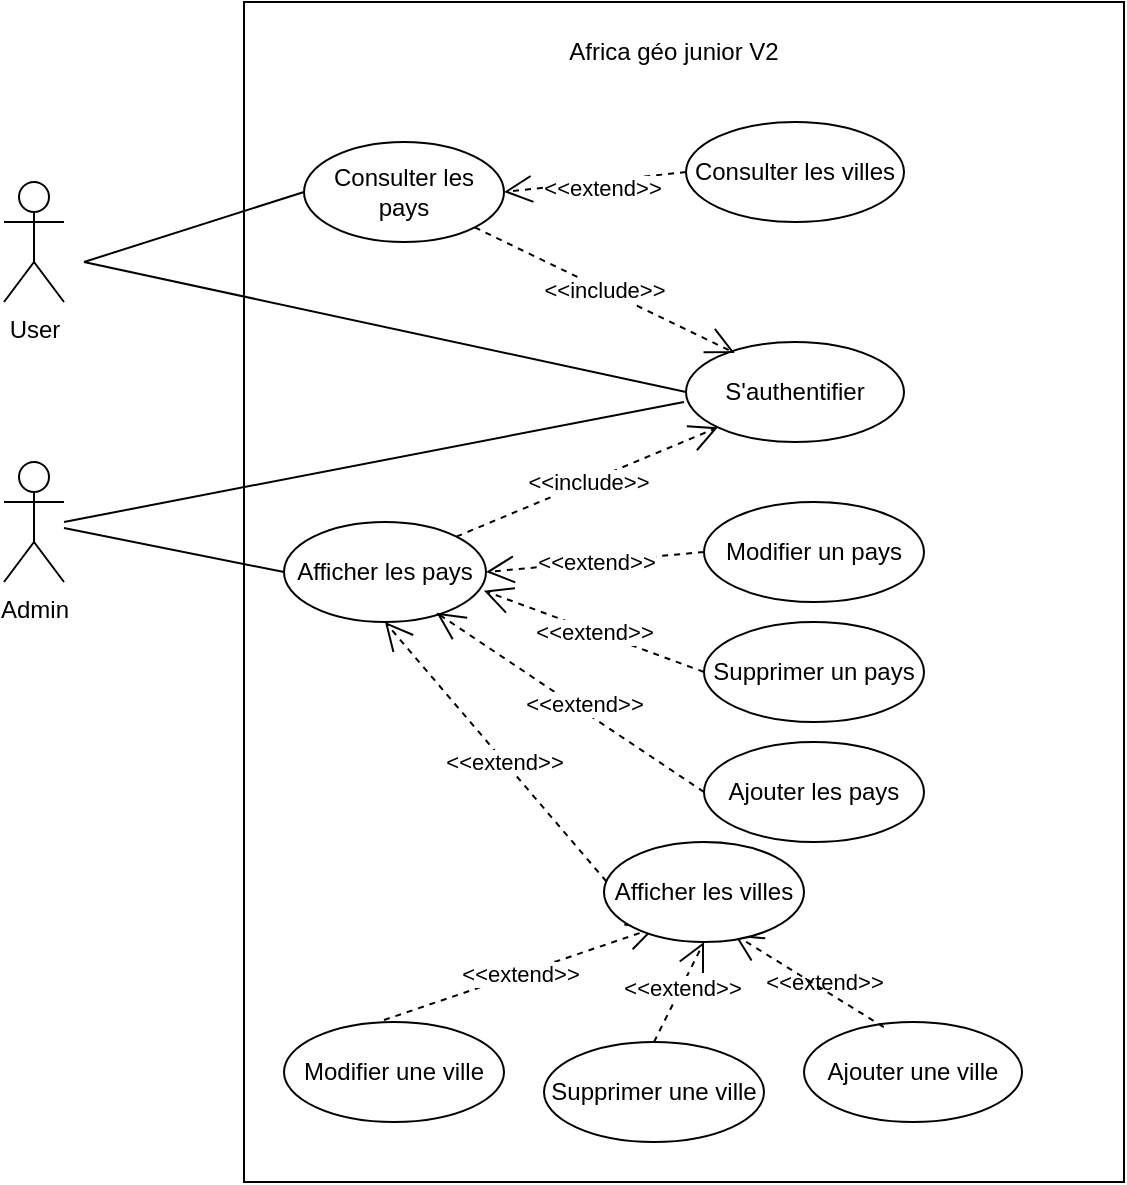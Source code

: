<mxfile version="25.0.3">
  <diagram name="Page-1" id="SwG_BYQVnmV5JpmVGbV5">
    <mxGraphModel dx="1048" dy="607" grid="0" gridSize="10" guides="1" tooltips="1" connect="1" arrows="1" fold="1" page="0" pageScale="1" pageWidth="827" pageHeight="1169" math="0" shadow="0">
      <root>
        <mxCell id="0" />
        <mxCell id="1" parent="0" />
        <mxCell id="YPcBbTrCLu1PFGVpNxhR-8" value="" style="rounded=0;whiteSpace=wrap;html=1;" vertex="1" parent="1">
          <mxGeometry x="200" y="130" width="440" height="590" as="geometry" />
        </mxCell>
        <mxCell id="YPcBbTrCLu1PFGVpNxhR-9" value="Africa géo junior V2" style="text;html=1;align=center;verticalAlign=middle;whiteSpace=wrap;rounded=0;" vertex="1" parent="1">
          <mxGeometry x="350" y="140" width="130" height="30" as="geometry" />
        </mxCell>
        <mxCell id="YPcBbTrCLu1PFGVpNxhR-10" value="User" style="shape=umlActor;verticalLabelPosition=bottom;verticalAlign=top;html=1;outlineConnect=0;" vertex="1" parent="1">
          <mxGeometry x="80" y="220" width="30" height="60" as="geometry" />
        </mxCell>
        <mxCell id="YPcBbTrCLu1PFGVpNxhR-11" value="Admin" style="shape=umlActor;verticalLabelPosition=bottom;verticalAlign=top;html=1;outlineConnect=0;" vertex="1" parent="1">
          <mxGeometry x="80" y="360" width="30" height="60" as="geometry" />
        </mxCell>
        <mxCell id="YPcBbTrCLu1PFGVpNxhR-13" value="S&#39;authentifier" style="ellipse;whiteSpace=wrap;html=1;" vertex="1" parent="1">
          <mxGeometry x="421" y="300" width="109" height="50" as="geometry" />
        </mxCell>
        <mxCell id="YPcBbTrCLu1PFGVpNxhR-14" value="Consulter les pays" style="ellipse;whiteSpace=wrap;html=1;" vertex="1" parent="1">
          <mxGeometry x="230" y="200" width="100" height="50" as="geometry" />
        </mxCell>
        <mxCell id="YPcBbTrCLu1PFGVpNxhR-15" value="Consulter les villes" style="ellipse;whiteSpace=wrap;html=1;" vertex="1" parent="1">
          <mxGeometry x="421" y="190" width="109" height="50" as="geometry" />
        </mxCell>
        <mxCell id="YPcBbTrCLu1PFGVpNxhR-16" value="Afficher les pays" style="ellipse;whiteSpace=wrap;html=1;" vertex="1" parent="1">
          <mxGeometry x="220" y="390" width="101" height="50" as="geometry" />
        </mxCell>
        <mxCell id="YPcBbTrCLu1PFGVpNxhR-17" value="Modifier un pays" style="ellipse;whiteSpace=wrap;html=1;" vertex="1" parent="1">
          <mxGeometry x="430" y="380" width="110" height="50" as="geometry" />
        </mxCell>
        <mxCell id="YPcBbTrCLu1PFGVpNxhR-18" value="Supprimer un pays" style="ellipse;whiteSpace=wrap;html=1;" vertex="1" parent="1">
          <mxGeometry x="430" y="440" width="110" height="50" as="geometry" />
        </mxCell>
        <mxCell id="YPcBbTrCLu1PFGVpNxhR-19" value="Ajouter les pays" style="ellipse;whiteSpace=wrap;html=1;" vertex="1" parent="1">
          <mxGeometry x="430" y="500" width="110" height="50" as="geometry" />
        </mxCell>
        <mxCell id="YPcBbTrCLu1PFGVpNxhR-21" value="Ajouter une ville" style="ellipse;whiteSpace=wrap;html=1;" vertex="1" parent="1">
          <mxGeometry x="480" y="640" width="109" height="50" as="geometry" />
        </mxCell>
        <mxCell id="YPcBbTrCLu1PFGVpNxhR-22" value="Supprimer une ville" style="ellipse;whiteSpace=wrap;html=1;" vertex="1" parent="1">
          <mxGeometry x="350" y="650" width="110" height="50" as="geometry" />
        </mxCell>
        <mxCell id="YPcBbTrCLu1PFGVpNxhR-23" value="Modifier une ville" style="ellipse;whiteSpace=wrap;html=1;" vertex="1" parent="1">
          <mxGeometry x="220" y="640" width="110" height="50" as="geometry" />
        </mxCell>
        <mxCell id="YPcBbTrCLu1PFGVpNxhR-24" value="" style="endArrow=none;html=1;rounded=0;entryX=0;entryY=0.5;entryDx=0;entryDy=0;" edge="1" parent="1" source="YPcBbTrCLu1PFGVpNxhR-11" target="YPcBbTrCLu1PFGVpNxhR-16">
          <mxGeometry width="50" height="50" relative="1" as="geometry">
            <mxPoint x="120" y="500" as="sourcePoint" />
            <mxPoint x="170" y="430" as="targetPoint" />
            <Array as="points" />
          </mxGeometry>
        </mxCell>
        <mxCell id="YPcBbTrCLu1PFGVpNxhR-27" value="" style="endArrow=none;html=1;rounded=0;entryX=0;entryY=0.5;entryDx=0;entryDy=0;" edge="1" parent="1" target="YPcBbTrCLu1PFGVpNxhR-14">
          <mxGeometry width="50" height="50" relative="1" as="geometry">
            <mxPoint x="120" y="260" as="sourcePoint" />
            <mxPoint x="230" y="190" as="targetPoint" />
            <Array as="points" />
          </mxGeometry>
        </mxCell>
        <mxCell id="YPcBbTrCLu1PFGVpNxhR-28" value="&amp;lt;&amp;lt;extend&amp;gt;&amp;gt;" style="endArrow=open;endSize=12;dashed=1;html=1;rounded=0;entryX=1;entryY=0.5;entryDx=0;entryDy=0;exitX=0;exitY=0.5;exitDx=0;exitDy=0;" edge="1" parent="1" source="YPcBbTrCLu1PFGVpNxhR-15" target="YPcBbTrCLu1PFGVpNxhR-14">
          <mxGeometry x="-0.062" y="3" width="160" relative="1" as="geometry">
            <mxPoint x="390" y="229.5" as="sourcePoint" />
            <mxPoint x="550" y="229.5" as="targetPoint" />
            <mxPoint as="offset" />
          </mxGeometry>
        </mxCell>
        <mxCell id="YPcBbTrCLu1PFGVpNxhR-32" value="&amp;lt;&amp;lt;extend&amp;gt;&amp;gt;" style="endArrow=open;endSize=12;dashed=1;html=1;rounded=0;entryX=0.5;entryY=1;entryDx=0;entryDy=0;exitX=0.012;exitY=0.395;exitDx=0;exitDy=0;exitPerimeter=0;" edge="1" parent="1" source="YPcBbTrCLu1PFGVpNxhR-20" target="YPcBbTrCLu1PFGVpNxhR-16">
          <mxGeometry x="-0.074" width="160" relative="1" as="geometry">
            <mxPoint x="378.48" y="563.32" as="sourcePoint" />
            <mxPoint x="279.996" y="430.0" as="targetPoint" />
            <mxPoint as="offset" />
          </mxGeometry>
        </mxCell>
        <mxCell id="YPcBbTrCLu1PFGVpNxhR-33" value="&amp;lt;&amp;lt;extend&amp;gt;&amp;gt;" style="endArrow=open;endSize=12;dashed=1;html=1;rounded=0;entryX=0.99;entryY=0.687;entryDx=0;entryDy=0;exitX=0;exitY=0.5;exitDx=0;exitDy=0;entryPerimeter=0;" edge="1" parent="1" source="YPcBbTrCLu1PFGVpNxhR-18" target="YPcBbTrCLu1PFGVpNxhR-16">
          <mxGeometry width="160" relative="1" as="geometry">
            <mxPoint x="371" y="370" as="sourcePoint" />
            <mxPoint x="311" y="420.5" as="targetPoint" />
          </mxGeometry>
        </mxCell>
        <mxCell id="YPcBbTrCLu1PFGVpNxhR-34" value="&amp;lt;&amp;lt;extend&amp;gt;&amp;gt;" style="endArrow=open;endSize=12;dashed=1;html=1;rounded=0;exitX=0;exitY=0.5;exitDx=0;exitDy=0;entryX=0.755;entryY=0.908;entryDx=0;entryDy=0;entryPerimeter=0;" edge="1" parent="1" source="YPcBbTrCLu1PFGVpNxhR-19" target="YPcBbTrCLu1PFGVpNxhR-16">
          <mxGeometry x="-0.087" y="-2" width="160" relative="1" as="geometry">
            <mxPoint x="381" y="360" as="sourcePoint" />
            <mxPoint x="310" y="420" as="targetPoint" />
            <mxPoint y="-1" as="offset" />
          </mxGeometry>
        </mxCell>
        <mxCell id="YPcBbTrCLu1PFGVpNxhR-35" value="&amp;lt;&amp;lt;extend&amp;gt;&amp;gt;" style="endArrow=open;endSize=12;dashed=1;html=1;rounded=0;entryX=1;entryY=0.5;entryDx=0;entryDy=0;exitX=0;exitY=0.5;exitDx=0;exitDy=0;" edge="1" parent="1" source="YPcBbTrCLu1PFGVpNxhR-17" target="YPcBbTrCLu1PFGVpNxhR-16">
          <mxGeometry width="160" relative="1" as="geometry">
            <mxPoint x="400" y="470" as="sourcePoint" />
            <mxPoint x="321" y="430.5" as="targetPoint" />
          </mxGeometry>
        </mxCell>
        <mxCell id="YPcBbTrCLu1PFGVpNxhR-37" value="&amp;lt;&amp;lt;extend&amp;gt;&amp;gt;" style="endArrow=open;endSize=12;dashed=1;html=1;rounded=0;entryX=0.256;entryY=0.858;entryDx=0;entryDy=0;entryPerimeter=0;" edge="1" parent="1" target="YPcBbTrCLu1PFGVpNxhR-20">
          <mxGeometry width="160" relative="1" as="geometry">
            <mxPoint x="270" y="639" as="sourcePoint" />
            <mxPoint x="430" y="639" as="targetPoint" />
          </mxGeometry>
        </mxCell>
        <mxCell id="YPcBbTrCLu1PFGVpNxhR-38" value="&amp;lt;&amp;lt;extend&amp;gt;&amp;gt;" style="endArrow=open;endSize=12;dashed=1;html=1;rounded=0;entryX=0.652;entryY=0.925;entryDx=0;entryDy=0;entryPerimeter=0;" edge="1" parent="1" source="YPcBbTrCLu1PFGVpNxhR-20">
          <mxGeometry x="-1" y="36" width="160" relative="1" as="geometry">
            <mxPoint x="482.67" y="640" as="sourcePoint" />
            <mxPoint x="450.002" y="582" as="targetPoint" />
            <mxPoint x="31" y="-3" as="offset" />
          </mxGeometry>
        </mxCell>
        <mxCell id="YPcBbTrCLu1PFGVpNxhR-39" value="&amp;lt;&amp;lt;extend&amp;gt;&amp;gt;" style="endArrow=open;endSize=12;dashed=1;html=1;rounded=0;entryX=0.5;entryY=1;entryDx=0;entryDy=0;exitX=0.5;exitY=0;exitDx=0;exitDy=0;" edge="1" parent="1" source="YPcBbTrCLu1PFGVpNxhR-22" target="YPcBbTrCLu1PFGVpNxhR-20">
          <mxGeometry x="0.086" width="160" relative="1" as="geometry">
            <mxPoint x="380" y="640" as="sourcePoint" />
            <mxPoint x="430" y="584" as="targetPoint" />
            <Array as="points" />
            <mxPoint as="offset" />
          </mxGeometry>
        </mxCell>
        <mxCell id="YPcBbTrCLu1PFGVpNxhR-41" value="&amp;lt;&amp;lt;include&amp;gt;&amp;gt;" style="endArrow=open;endSize=12;dashed=1;html=1;rounded=0;entryX=0.223;entryY=0.109;entryDx=0;entryDy=0;exitX=1;exitY=1;exitDx=0;exitDy=0;entryPerimeter=0;" edge="1" parent="1" source="YPcBbTrCLu1PFGVpNxhR-14" target="YPcBbTrCLu1PFGVpNxhR-13">
          <mxGeometry width="160" relative="1" as="geometry">
            <mxPoint x="321" y="290" as="sourcePoint" />
            <mxPoint x="481" y="290" as="targetPoint" />
          </mxGeometry>
        </mxCell>
        <mxCell id="YPcBbTrCLu1PFGVpNxhR-42" value="&amp;lt;&amp;lt;include&amp;gt;&amp;gt;" style="endArrow=open;endSize=12;dashed=1;html=1;rounded=0;entryX=0;entryY=1;entryDx=0;entryDy=0;exitX=1;exitY=0;exitDx=0;exitDy=0;" edge="1" parent="1" source="YPcBbTrCLu1PFGVpNxhR-16" target="YPcBbTrCLu1PFGVpNxhR-13">
          <mxGeometry width="160" relative="1" as="geometry">
            <mxPoint x="331" y="300" as="sourcePoint" />
            <mxPoint x="401" y="330" as="targetPoint" />
          </mxGeometry>
        </mxCell>
        <mxCell id="YPcBbTrCLu1PFGVpNxhR-48" value="" style="endArrow=open;endSize=12;dashed=1;html=1;rounded=0;entryX=0.652;entryY=0.925;entryDx=0;entryDy=0;entryPerimeter=0;exitX=0.366;exitY=0.051;exitDx=0;exitDy=0;exitPerimeter=0;" edge="1" parent="1" source="YPcBbTrCLu1PFGVpNxhR-21" target="YPcBbTrCLu1PFGVpNxhR-20">
          <mxGeometry x="-0.185" y="-1" width="160" relative="1" as="geometry">
            <mxPoint x="482.67" y="640" as="sourcePoint" />
            <mxPoint x="450.002" y="582" as="targetPoint" />
            <mxPoint as="offset" />
          </mxGeometry>
        </mxCell>
        <mxCell id="YPcBbTrCLu1PFGVpNxhR-20" value="Afficher les villes" style="ellipse;whiteSpace=wrap;html=1;" vertex="1" parent="1">
          <mxGeometry x="380" y="550" width="100" height="50" as="geometry" />
        </mxCell>
        <mxCell id="YPcBbTrCLu1PFGVpNxhR-51" value="" style="endArrow=none;html=1;rounded=0;entryX=0;entryY=0.5;entryDx=0;entryDy=0;" edge="1" parent="1" target="YPcBbTrCLu1PFGVpNxhR-13">
          <mxGeometry width="50" height="50" relative="1" as="geometry">
            <mxPoint x="120" y="260" as="sourcePoint" />
            <mxPoint x="420" y="390" as="targetPoint" />
          </mxGeometry>
        </mxCell>
        <mxCell id="YPcBbTrCLu1PFGVpNxhR-52" value="" style="endArrow=none;html=1;rounded=0;" edge="1" parent="1">
          <mxGeometry width="50" height="50" relative="1" as="geometry">
            <mxPoint x="110" y="390" as="sourcePoint" />
            <mxPoint x="420" y="330" as="targetPoint" />
          </mxGeometry>
        </mxCell>
      </root>
    </mxGraphModel>
  </diagram>
</mxfile>
